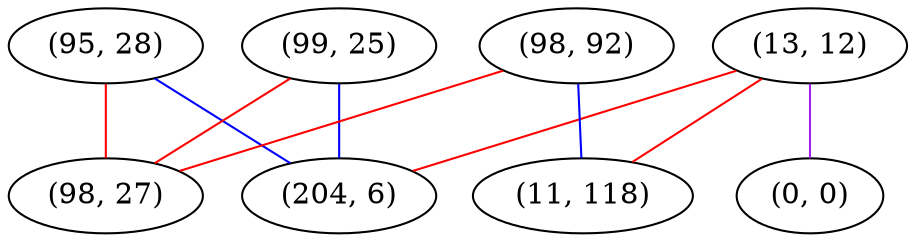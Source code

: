 graph "" {
"(95, 28)";
"(13, 12)";
"(99, 25)";
"(98, 92)";
"(204, 6)";
"(11, 118)";
"(0, 0)";
"(98, 27)";
"(95, 28)" -- "(98, 27)"  [color=red, key=0, weight=1];
"(95, 28)" -- "(204, 6)"  [color=blue, key=0, weight=3];
"(13, 12)" -- "(0, 0)"  [color=purple, key=0, weight=4];
"(13, 12)" -- "(204, 6)"  [color=red, key=0, weight=1];
"(13, 12)" -- "(11, 118)"  [color=red, key=0, weight=1];
"(99, 25)" -- "(98, 27)"  [color=red, key=0, weight=1];
"(99, 25)" -- "(204, 6)"  [color=blue, key=0, weight=3];
"(98, 92)" -- "(98, 27)"  [color=red, key=0, weight=1];
"(98, 92)" -- "(11, 118)"  [color=blue, key=0, weight=3];
}
